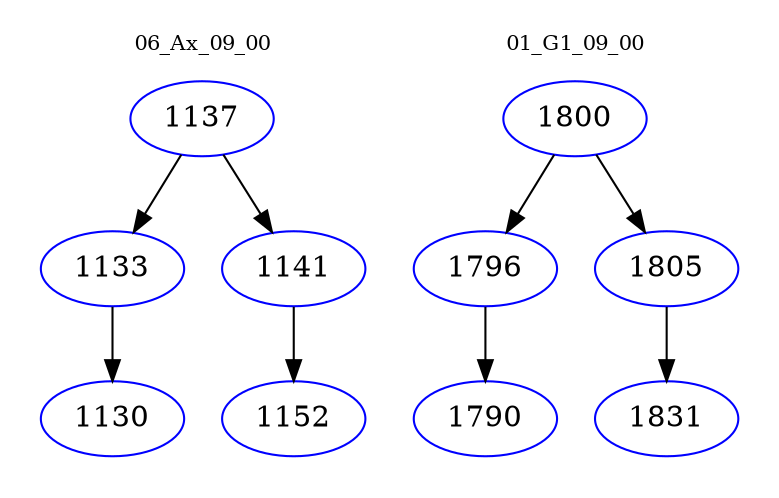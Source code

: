 digraph{
subgraph cluster_0 {
color = white
label = "06_Ax_09_00";
fontsize=10;
T0_1137 [label="1137", color="blue"]
T0_1137 -> T0_1133 [color="black"]
T0_1133 [label="1133", color="blue"]
T0_1133 -> T0_1130 [color="black"]
T0_1130 [label="1130", color="blue"]
T0_1137 -> T0_1141 [color="black"]
T0_1141 [label="1141", color="blue"]
T0_1141 -> T0_1152 [color="black"]
T0_1152 [label="1152", color="blue"]
}
subgraph cluster_1 {
color = white
label = "01_G1_09_00";
fontsize=10;
T1_1800 [label="1800", color="blue"]
T1_1800 -> T1_1796 [color="black"]
T1_1796 [label="1796", color="blue"]
T1_1796 -> T1_1790 [color="black"]
T1_1790 [label="1790", color="blue"]
T1_1800 -> T1_1805 [color="black"]
T1_1805 [label="1805", color="blue"]
T1_1805 -> T1_1831 [color="black"]
T1_1831 [label="1831", color="blue"]
}
}
